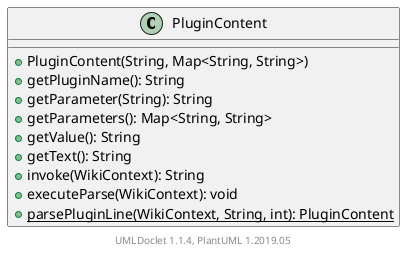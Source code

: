 @startuml

    class PluginContent [[PluginContent.html]] {
        +PluginContent(String, Map<String, String>)
        +getPluginName(): String
        +getParameter(String): String
        +getParameters(): Map<String, String>
        +getValue(): String
        +getText(): String
        +invoke(WikiContext): String
        +executeParse(WikiContext): void
        {static} +parsePluginLine(WikiContext, String, int): PluginContent
    }


    center footer UMLDoclet 1.1.4, PlantUML 1.2019.05
@enduml
